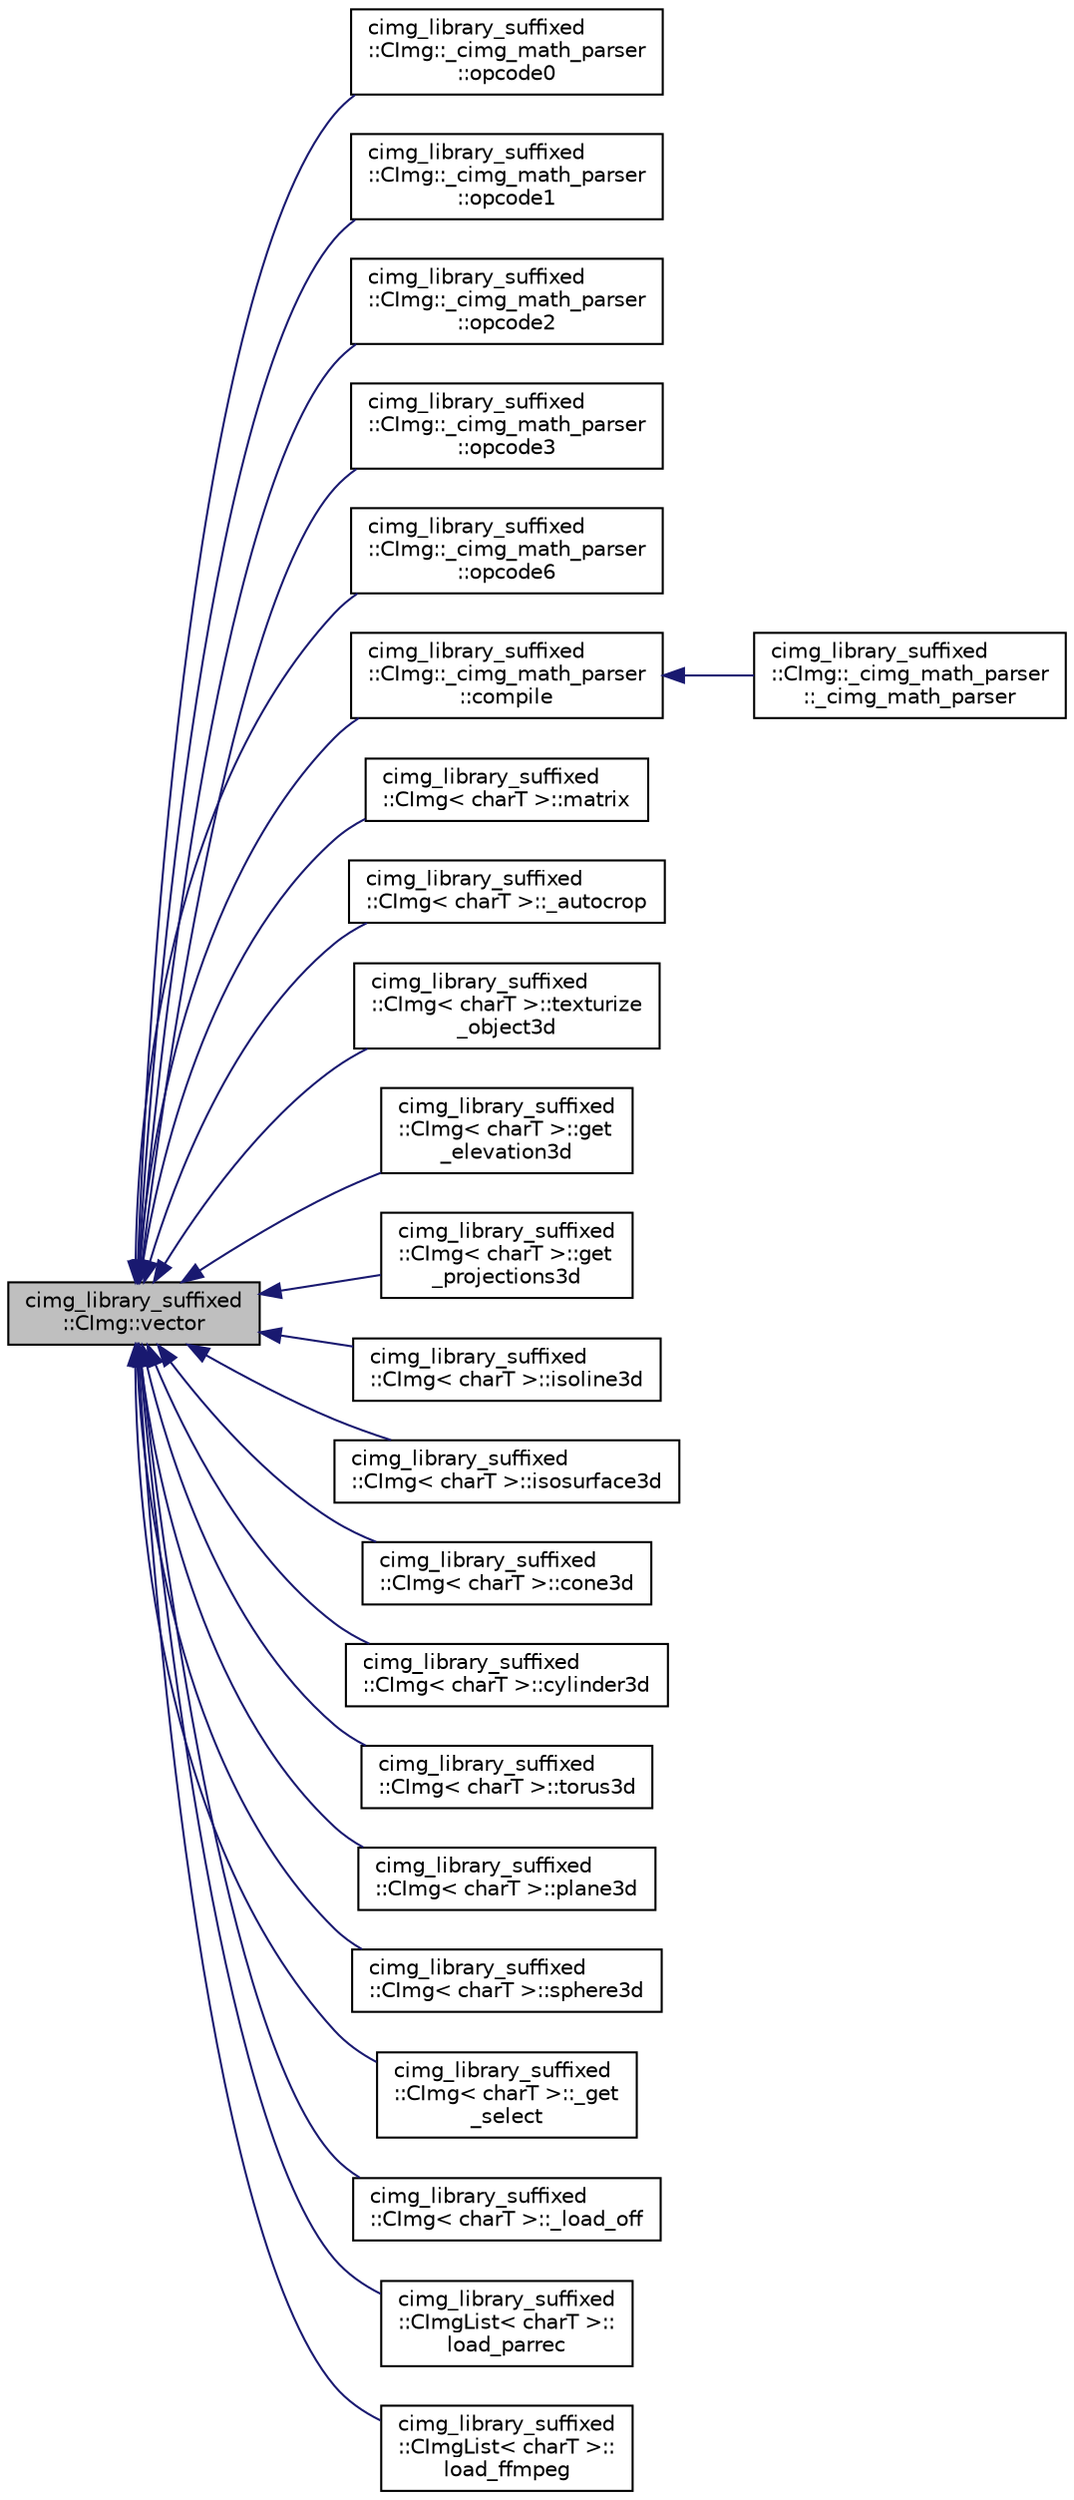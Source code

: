 digraph "cimg_library_suffixed::CImg::vector"
{
  edge [fontname="Helvetica",fontsize="10",labelfontname="Helvetica",labelfontsize="10"];
  node [fontname="Helvetica",fontsize="10",shape=record];
  rankdir="LR";
  Node1 [label="cimg_library_suffixed\l::CImg::vector",height=0.2,width=0.4,color="black", fillcolor="grey75", style="filled" fontcolor="black"];
  Node1 -> Node2 [dir="back",color="midnightblue",fontsize="10",style="solid",fontname="Helvetica"];
  Node2 [label="cimg_library_suffixed\l::CImg::_cimg_math_parser\l::opcode0",height=0.2,width=0.4,color="black", fillcolor="white", style="filled",URL="$structcimg__library__suffixed_1_1_c_img_1_1__cimg__math__parser.html#ac7aaf39b7112c2807b8a7b141cf32022"];
  Node1 -> Node3 [dir="back",color="midnightblue",fontsize="10",style="solid",fontname="Helvetica"];
  Node3 [label="cimg_library_suffixed\l::CImg::_cimg_math_parser\l::opcode1",height=0.2,width=0.4,color="black", fillcolor="white", style="filled",URL="$structcimg__library__suffixed_1_1_c_img_1_1__cimg__math__parser.html#abfb7ffd0a1c9bb67f46b2c64d0a96ae9"];
  Node1 -> Node4 [dir="back",color="midnightblue",fontsize="10",style="solid",fontname="Helvetica"];
  Node4 [label="cimg_library_suffixed\l::CImg::_cimg_math_parser\l::opcode2",height=0.2,width=0.4,color="black", fillcolor="white", style="filled",URL="$structcimg__library__suffixed_1_1_c_img_1_1__cimg__math__parser.html#a2ade583742739d09af576495bd310784"];
  Node1 -> Node5 [dir="back",color="midnightblue",fontsize="10",style="solid",fontname="Helvetica"];
  Node5 [label="cimg_library_suffixed\l::CImg::_cimg_math_parser\l::opcode3",height=0.2,width=0.4,color="black", fillcolor="white", style="filled",URL="$structcimg__library__suffixed_1_1_c_img_1_1__cimg__math__parser.html#a301e65f9d147b282f67dc80bfdfd96eb"];
  Node1 -> Node6 [dir="back",color="midnightblue",fontsize="10",style="solid",fontname="Helvetica"];
  Node6 [label="cimg_library_suffixed\l::CImg::_cimg_math_parser\l::opcode6",height=0.2,width=0.4,color="black", fillcolor="white", style="filled",URL="$structcimg__library__suffixed_1_1_c_img_1_1__cimg__math__parser.html#add0c1f026eda0f2e896963dff623fb4e"];
  Node1 -> Node7 [dir="back",color="midnightblue",fontsize="10",style="solid",fontname="Helvetica"];
  Node7 [label="cimg_library_suffixed\l::CImg::_cimg_math_parser\l::compile",height=0.2,width=0.4,color="black", fillcolor="white", style="filled",URL="$structcimg__library__suffixed_1_1_c_img_1_1__cimg__math__parser.html#a0bc536d5ea403576ab34d46afbd6c522"];
  Node7 -> Node8 [dir="back",color="midnightblue",fontsize="10",style="solid",fontname="Helvetica"];
  Node8 [label="cimg_library_suffixed\l::CImg::_cimg_math_parser\l::_cimg_math_parser",height=0.2,width=0.4,color="black", fillcolor="white", style="filled",URL="$structcimg__library__suffixed_1_1_c_img_1_1__cimg__math__parser.html#a4d69a805132e057f6b58b0dce2c1ff25"];
  Node1 -> Node9 [dir="back",color="midnightblue",fontsize="10",style="solid",fontname="Helvetica"];
  Node9 [label="cimg_library_suffixed\l::CImg\< charT \>::matrix",height=0.2,width=0.4,color="black", fillcolor="white", style="filled",URL="$structcimg__library__suffixed_1_1_c_img.html#a4255376770bfb9a8920b56b4ab7a89a6",tooltip="Return a 1x1 matrix containing specified coefficients."];
  Node1 -> Node10 [dir="back",color="midnightblue",fontsize="10",style="solid",fontname="Helvetica"];
  Node10 [label="cimg_library_suffixed\l::CImg\< charT \>::_autocrop",height=0.2,width=0.4,color="black", fillcolor="white", style="filled",URL="$structcimg__library__suffixed_1_1_c_img.html#aef13e6ac4bb5239ce78c4b99f4a72472"];
  Node1 -> Node11 [dir="back",color="midnightblue",fontsize="10",style="solid",fontname="Helvetica"];
  Node11 [label="cimg_library_suffixed\l::CImg\< charT \>::texturize\l_object3d",height=0.2,width=0.4,color="black", fillcolor="white", style="filled",URL="$structcimg__library__suffixed_1_1_c_img.html#a61630be765fa17636c8a65ccbc0e67ee",tooltip="Texturize primitives of a 3d object."];
  Node1 -> Node12 [dir="back",color="midnightblue",fontsize="10",style="solid",fontname="Helvetica"];
  Node12 [label="cimg_library_suffixed\l::CImg\< charT \>::get\l_elevation3d",height=0.2,width=0.4,color="black", fillcolor="white", style="filled",URL="$structcimg__library__suffixed_1_1_c_img.html#aa91360a8189a7a19d7ec7823bd993c84",tooltip="Generate a 3d elevation of the image instance."];
  Node1 -> Node13 [dir="back",color="midnightblue",fontsize="10",style="solid",fontname="Helvetica"];
  Node13 [label="cimg_library_suffixed\l::CImg\< charT \>::get\l_projections3d",height=0.2,width=0.4,color="black", fillcolor="white", style="filled",URL="$structcimg__library__suffixed_1_1_c_img.html#a31c9d9f56722f8e85c83c2ad8527ef59",tooltip="Generate the 3d projection planes of the image instance."];
  Node1 -> Node14 [dir="back",color="midnightblue",fontsize="10",style="solid",fontname="Helvetica"];
  Node14 [label="cimg_library_suffixed\l::CImg\< charT \>::isoline3d",height=0.2,width=0.4,color="black", fillcolor="white", style="filled",URL="$structcimg__library__suffixed_1_1_c_img.html#aae1d41b8104d3018b50f25d47ac219e0",tooltip="Compute 0-isolines of a function, as a 3d object."];
  Node1 -> Node15 [dir="back",color="midnightblue",fontsize="10",style="solid",fontname="Helvetica"];
  Node15 [label="cimg_library_suffixed\l::CImg\< charT \>::isosurface3d",height=0.2,width=0.4,color="black", fillcolor="white", style="filled",URL="$structcimg__library__suffixed_1_1_c_img.html#af2871222dafbcaf1ddab4701be882410",tooltip="Compute isosurface of a function, as a 3d object."];
  Node1 -> Node16 [dir="back",color="midnightblue",fontsize="10",style="solid",fontname="Helvetica"];
  Node16 [label="cimg_library_suffixed\l::CImg\< charT \>::cone3d",height=0.2,width=0.4,color="black", fillcolor="white", style="filled",URL="$structcimg__library__suffixed_1_1_c_img.html#a7cdc2da46ee1679928f178b0b886fba3",tooltip="Generate a 3d cone."];
  Node1 -> Node17 [dir="back",color="midnightblue",fontsize="10",style="solid",fontname="Helvetica"];
  Node17 [label="cimg_library_suffixed\l::CImg\< charT \>::cylinder3d",height=0.2,width=0.4,color="black", fillcolor="white", style="filled",URL="$structcimg__library__suffixed_1_1_c_img.html#a009c1cb31d4c261774a310e10d0ee9d7",tooltip="Generate a 3d cylinder."];
  Node1 -> Node18 [dir="back",color="midnightblue",fontsize="10",style="solid",fontname="Helvetica"];
  Node18 [label="cimg_library_suffixed\l::CImg\< charT \>::torus3d",height=0.2,width=0.4,color="black", fillcolor="white", style="filled",URL="$structcimg__library__suffixed_1_1_c_img.html#a8e6e4d77fb5eba21751926bb972d89d5",tooltip="Generate a 3d torus."];
  Node1 -> Node19 [dir="back",color="midnightblue",fontsize="10",style="solid",fontname="Helvetica"];
  Node19 [label="cimg_library_suffixed\l::CImg\< charT \>::plane3d",height=0.2,width=0.4,color="black", fillcolor="white", style="filled",URL="$structcimg__library__suffixed_1_1_c_img.html#a38bca8940aa19a72153372c6615a0c61",tooltip="Generate a 3d XY-plane."];
  Node1 -> Node20 [dir="back",color="midnightblue",fontsize="10",style="solid",fontname="Helvetica"];
  Node20 [label="cimg_library_suffixed\l::CImg\< charT \>::sphere3d",height=0.2,width=0.4,color="black", fillcolor="white", style="filled",URL="$structcimg__library__suffixed_1_1_c_img.html#a8025573f639ba766ca2270bf10c2d00f",tooltip="Generate a 3d sphere."];
  Node1 -> Node21 [dir="back",color="midnightblue",fontsize="10",style="solid",fontname="Helvetica"];
  Node21 [label="cimg_library_suffixed\l::CImg\< charT \>::_get\l_select",height=0.2,width=0.4,color="black", fillcolor="white", style="filled",URL="$structcimg__library__suffixed_1_1_c_img.html#a5eabe7fe9d3b7069f8cd7719ff515bdf"];
  Node1 -> Node22 [dir="back",color="midnightblue",fontsize="10",style="solid",fontname="Helvetica"];
  Node22 [label="cimg_library_suffixed\l::CImg\< charT \>::_load_off",height=0.2,width=0.4,color="black", fillcolor="white", style="filled",URL="$structcimg__library__suffixed_1_1_c_img.html#a8f2efb14f687ccdb85c060757ca5a306"];
  Node1 -> Node23 [dir="back",color="midnightblue",fontsize="10",style="solid",fontname="Helvetica"];
  Node23 [label="cimg_library_suffixed\l::CImgList\< charT \>::\lload_parrec",height=0.2,width=0.4,color="black", fillcolor="white", style="filled",URL="$structcimg__library__suffixed_1_1_c_img_list.html#affbfd21835dfd5c00fe98cc71c7760c2",tooltip="Load a list from a PAR/REC (Philips) file."];
  Node1 -> Node24 [dir="back",color="midnightblue",fontsize="10",style="solid",fontname="Helvetica"];
  Node24 [label="cimg_library_suffixed\l::CImgList\< charT \>::\lload_ffmpeg",height=0.2,width=0.4,color="black", fillcolor="white", style="filled",URL="$structcimg__library__suffixed_1_1_c_img_list.html#a83f41f3541d75332bbf8e84b3abc8a4f",tooltip="Load an image from a video file, using ffmpeg libraries."];
}
